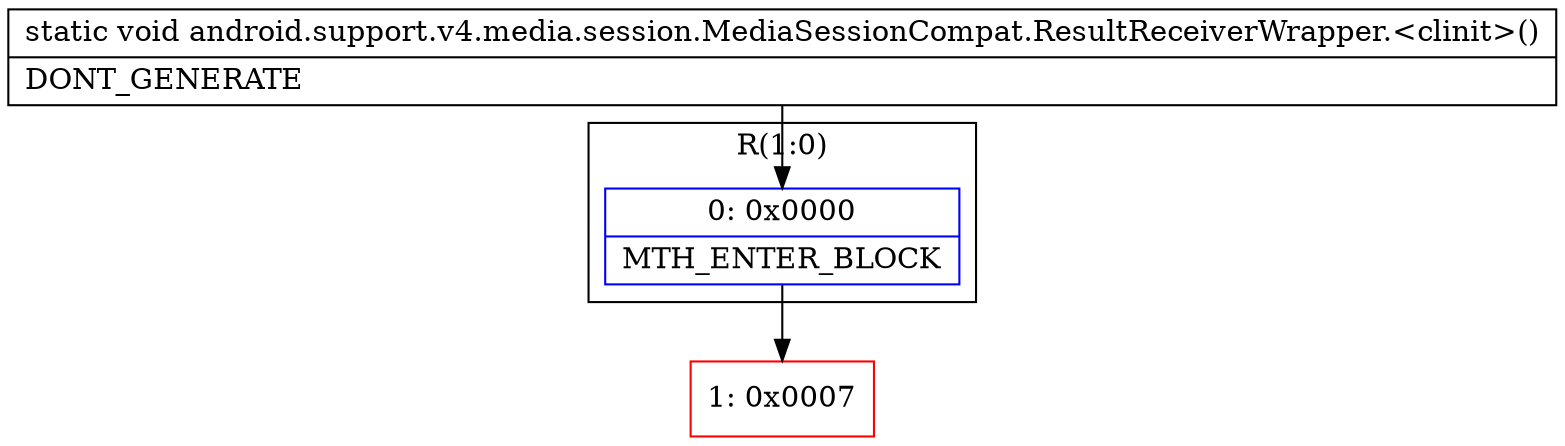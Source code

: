 digraph "CFG forandroid.support.v4.media.session.MediaSessionCompat.ResultReceiverWrapper.\<clinit\>()V" {
subgraph cluster_Region_1251387643 {
label = "R(1:0)";
node [shape=record,color=blue];
Node_0 [shape=record,label="{0\:\ 0x0000|MTH_ENTER_BLOCK\l}"];
}
Node_1 [shape=record,color=red,label="{1\:\ 0x0007}"];
MethodNode[shape=record,label="{static void android.support.v4.media.session.MediaSessionCompat.ResultReceiverWrapper.\<clinit\>()  | DONT_GENERATE\l}"];
MethodNode -> Node_0;
Node_0 -> Node_1;
}

